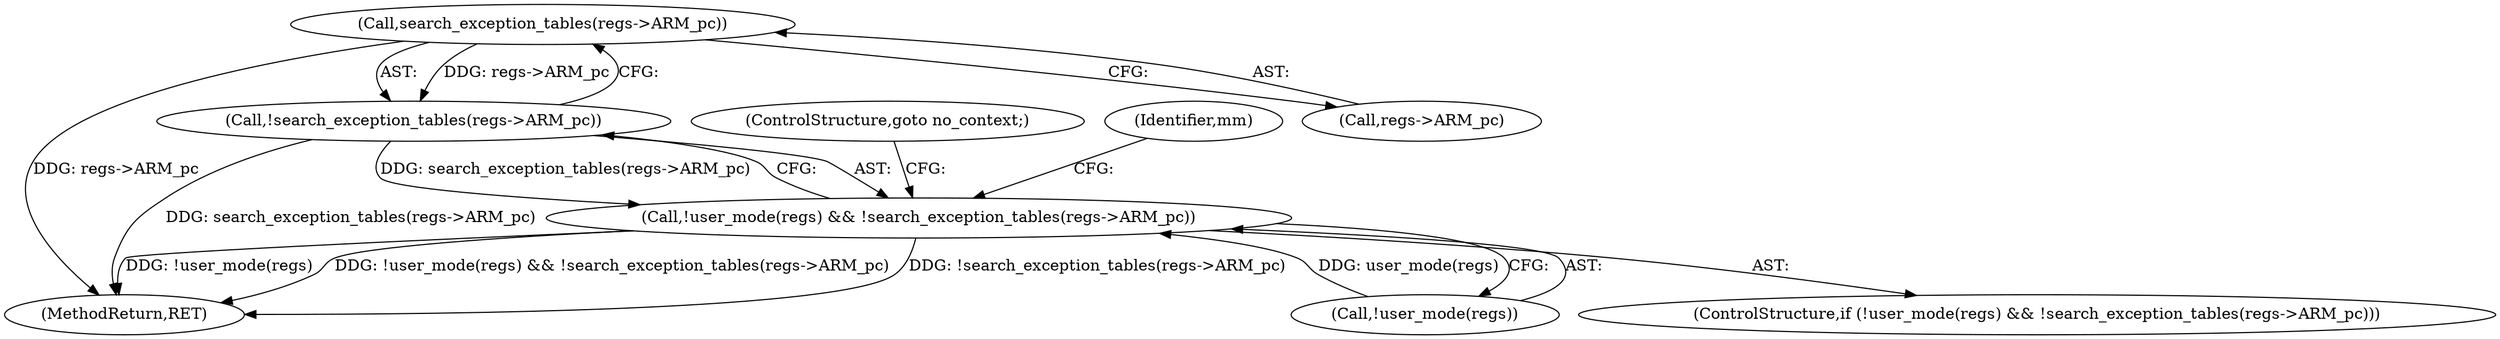 digraph "0_linux_a8b0ca17b80e92faab46ee7179ba9e99ccb61233_6@pointer" {
"1000152" [label="(Call,search_exception_tables(regs->ARM_pc))"];
"1000151" [label="(Call,!search_exception_tables(regs->ARM_pc))"];
"1000147" [label="(Call,!user_mode(regs) && !search_exception_tables(regs->ARM_pc))"];
"1000153" [label="(Call,regs->ARM_pc)"];
"1000147" [label="(Call,!user_mode(regs) && !search_exception_tables(regs->ARM_pc))"];
"1000152" [label="(Call,search_exception_tables(regs->ARM_pc))"];
"1000148" [label="(Call,!user_mode(regs))"];
"1000156" [label="(ControlStructure,goto no_context;)"];
"1000160" [label="(Identifier,mm)"];
"1000151" [label="(Call,!search_exception_tables(regs->ARM_pc))"];
"1000146" [label="(ControlStructure,if (!user_mode(regs) && !search_exception_tables(regs->ARM_pc)))"];
"1000281" [label="(MethodReturn,RET)"];
"1000152" -> "1000151"  [label="AST: "];
"1000152" -> "1000153"  [label="CFG: "];
"1000153" -> "1000152"  [label="AST: "];
"1000151" -> "1000152"  [label="CFG: "];
"1000152" -> "1000281"  [label="DDG: regs->ARM_pc"];
"1000152" -> "1000151"  [label="DDG: regs->ARM_pc"];
"1000151" -> "1000147"  [label="AST: "];
"1000147" -> "1000151"  [label="CFG: "];
"1000151" -> "1000281"  [label="DDG: search_exception_tables(regs->ARM_pc)"];
"1000151" -> "1000147"  [label="DDG: search_exception_tables(regs->ARM_pc)"];
"1000147" -> "1000146"  [label="AST: "];
"1000147" -> "1000148"  [label="CFG: "];
"1000148" -> "1000147"  [label="AST: "];
"1000156" -> "1000147"  [label="CFG: "];
"1000160" -> "1000147"  [label="CFG: "];
"1000147" -> "1000281"  [label="DDG: !search_exception_tables(regs->ARM_pc)"];
"1000147" -> "1000281"  [label="DDG: !user_mode(regs)"];
"1000147" -> "1000281"  [label="DDG: !user_mode(regs) && !search_exception_tables(regs->ARM_pc)"];
"1000148" -> "1000147"  [label="DDG: user_mode(regs)"];
}
